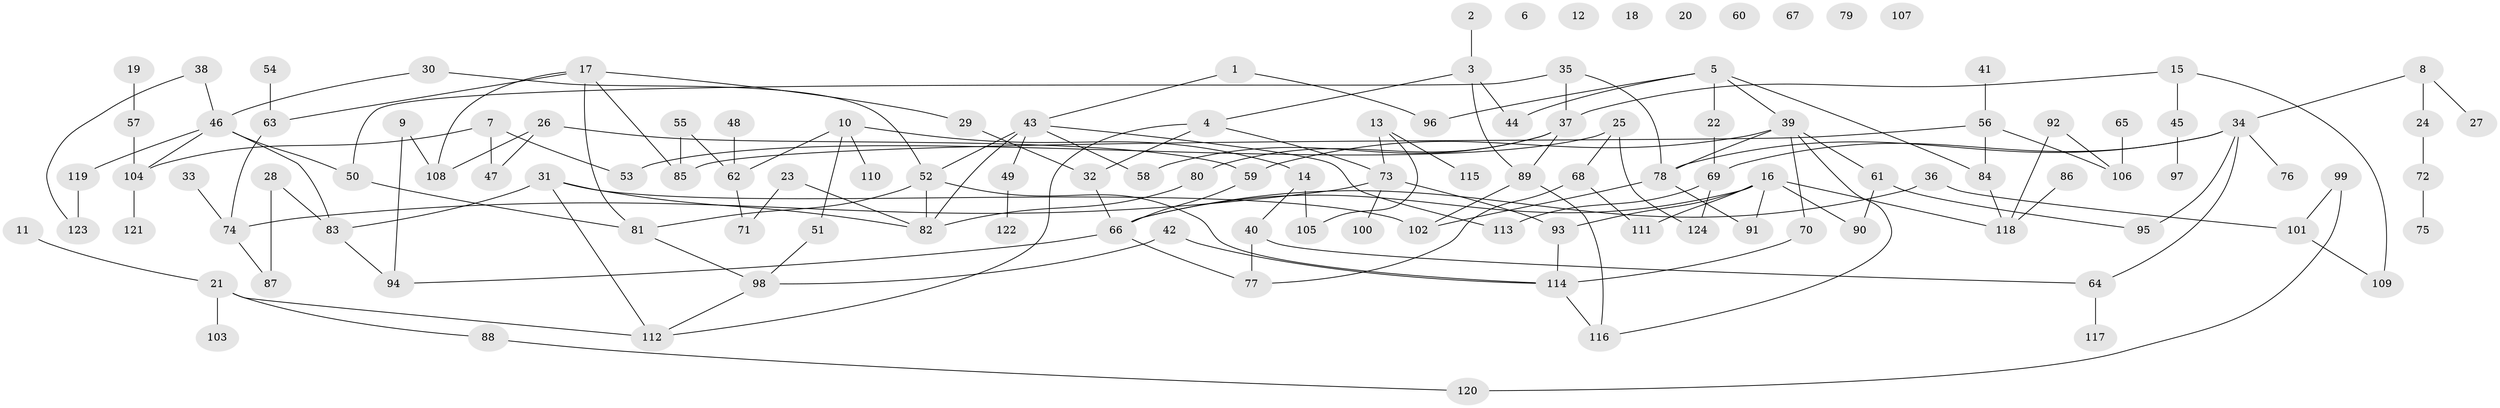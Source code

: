 // Generated by graph-tools (version 1.1) at 2025/25/03/09/25 03:25:15]
// undirected, 124 vertices, 159 edges
graph export_dot {
graph [start="1"]
  node [color=gray90,style=filled];
  1;
  2;
  3;
  4;
  5;
  6;
  7;
  8;
  9;
  10;
  11;
  12;
  13;
  14;
  15;
  16;
  17;
  18;
  19;
  20;
  21;
  22;
  23;
  24;
  25;
  26;
  27;
  28;
  29;
  30;
  31;
  32;
  33;
  34;
  35;
  36;
  37;
  38;
  39;
  40;
  41;
  42;
  43;
  44;
  45;
  46;
  47;
  48;
  49;
  50;
  51;
  52;
  53;
  54;
  55;
  56;
  57;
  58;
  59;
  60;
  61;
  62;
  63;
  64;
  65;
  66;
  67;
  68;
  69;
  70;
  71;
  72;
  73;
  74;
  75;
  76;
  77;
  78;
  79;
  80;
  81;
  82;
  83;
  84;
  85;
  86;
  87;
  88;
  89;
  90;
  91;
  92;
  93;
  94;
  95;
  96;
  97;
  98;
  99;
  100;
  101;
  102;
  103;
  104;
  105;
  106;
  107;
  108;
  109;
  110;
  111;
  112;
  113;
  114;
  115;
  116;
  117;
  118;
  119;
  120;
  121;
  122;
  123;
  124;
  1 -- 43;
  1 -- 96;
  2 -- 3;
  3 -- 4;
  3 -- 44;
  3 -- 89;
  4 -- 32;
  4 -- 73;
  4 -- 112;
  5 -- 22;
  5 -- 39;
  5 -- 44;
  5 -- 84;
  5 -- 96;
  7 -- 47;
  7 -- 53;
  7 -- 104;
  8 -- 24;
  8 -- 27;
  8 -- 34;
  9 -- 94;
  9 -- 108;
  10 -- 14;
  10 -- 51;
  10 -- 62;
  10 -- 110;
  11 -- 21;
  13 -- 73;
  13 -- 105;
  13 -- 115;
  14 -- 40;
  14 -- 105;
  15 -- 37;
  15 -- 45;
  15 -- 109;
  16 -- 66;
  16 -- 90;
  16 -- 91;
  16 -- 93;
  16 -- 111;
  16 -- 118;
  17 -- 29;
  17 -- 63;
  17 -- 81;
  17 -- 85;
  17 -- 108;
  19 -- 57;
  21 -- 88;
  21 -- 103;
  21 -- 112;
  22 -- 69;
  23 -- 71;
  23 -- 82;
  24 -- 72;
  25 -- 53;
  25 -- 68;
  25 -- 124;
  26 -- 47;
  26 -- 59;
  26 -- 108;
  28 -- 83;
  28 -- 87;
  29 -- 32;
  30 -- 46;
  30 -- 52;
  31 -- 82;
  31 -- 83;
  31 -- 102;
  31 -- 112;
  32 -- 66;
  33 -- 74;
  34 -- 64;
  34 -- 69;
  34 -- 76;
  34 -- 78;
  34 -- 95;
  35 -- 37;
  35 -- 50;
  35 -- 78;
  36 -- 66;
  36 -- 101;
  37 -- 58;
  37 -- 80;
  37 -- 89;
  38 -- 46;
  38 -- 123;
  39 -- 59;
  39 -- 61;
  39 -- 70;
  39 -- 78;
  39 -- 116;
  40 -- 64;
  40 -- 77;
  41 -- 56;
  42 -- 98;
  42 -- 114;
  43 -- 49;
  43 -- 52;
  43 -- 58;
  43 -- 82;
  43 -- 113;
  45 -- 97;
  46 -- 50;
  46 -- 83;
  46 -- 104;
  46 -- 119;
  48 -- 62;
  49 -- 122;
  50 -- 81;
  51 -- 98;
  52 -- 81;
  52 -- 82;
  52 -- 114;
  54 -- 63;
  55 -- 62;
  55 -- 85;
  56 -- 84;
  56 -- 85;
  56 -- 106;
  57 -- 104;
  59 -- 66;
  61 -- 90;
  61 -- 95;
  62 -- 71;
  63 -- 74;
  64 -- 117;
  65 -- 106;
  66 -- 77;
  66 -- 94;
  68 -- 77;
  68 -- 111;
  69 -- 113;
  69 -- 124;
  70 -- 114;
  72 -- 75;
  73 -- 74;
  73 -- 93;
  73 -- 100;
  74 -- 87;
  78 -- 91;
  78 -- 102;
  80 -- 82;
  81 -- 98;
  83 -- 94;
  84 -- 118;
  86 -- 118;
  88 -- 120;
  89 -- 102;
  89 -- 116;
  92 -- 106;
  92 -- 118;
  93 -- 114;
  98 -- 112;
  99 -- 101;
  99 -- 120;
  101 -- 109;
  104 -- 121;
  114 -- 116;
  119 -- 123;
}
